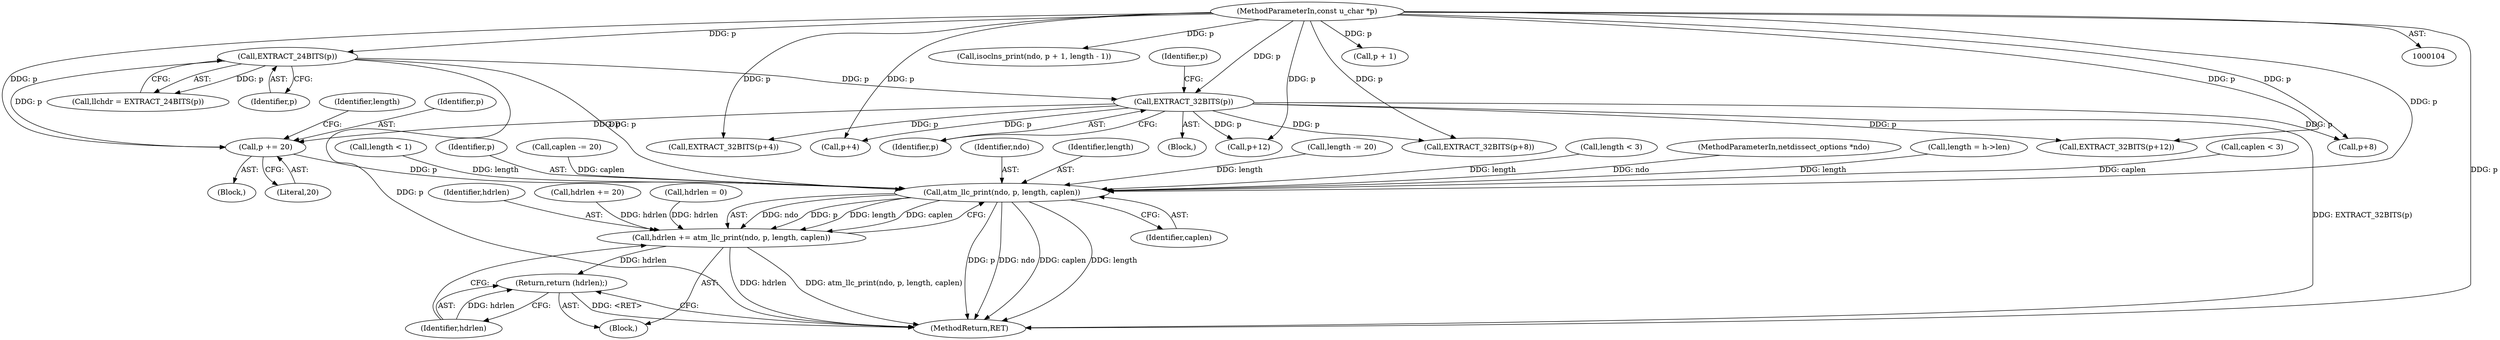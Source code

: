 digraph "0_tcpdump_1dcd10aceabbc03bf571ea32b892c522cbe923de@pointer" {
"1000247" [label="(Call,p += 20)"];
"1000186" [label="(Call,EXTRACT_24BITS(p))"];
"1000107" [label="(MethodParameterIn,const u_char *p)"];
"1000231" [label="(Call,EXTRACT_32BITS(p))"];
"1000261" [label="(Call,atm_llc_print(ndo, p, length, caplen))"];
"1000259" [label="(Call,hdrlen += atm_llc_print(ndo, p, length, caplen))"];
"1000266" [label="(Return,return (hdrlen);)"];
"1000236" [label="(Identifier,p)"];
"1000157" [label="(Call,isoclns_print(ndo, p + 1, length - 1))"];
"1000230" [label="(Block,)"];
"1000187" [label="(Identifier,p)"];
"1000107" [label="(MethodParameterIn,const u_char *p)"];
"1000172" [label="(Call,length < 3)"];
"1000239" [label="(Call,EXTRACT_32BITS(p+8))"];
"1000231" [label="(Call,EXTRACT_32BITS(p))"];
"1000232" [label="(Identifier,p)"];
"1000234" [label="(Call,EXTRACT_32BITS(p+4))"];
"1000268" [label="(MethodReturn,RET)"];
"1000105" [label="(MethodParameterIn,netdissect_options *ndo)"];
"1000251" [label="(Identifier,length)"];
"1000265" [label="(Identifier,caplen)"];
"1000248" [label="(Identifier,p)"];
"1000266" [label="(Return,return (hdrlen);)"];
"1000235" [label="(Call,p+4)"];
"1000116" [label="(Call,length = h->len)"];
"1000169" [label="(Call,caplen < 3)"];
"1000259" [label="(Call,hdrlen += atm_llc_print(ndo, p, length, caplen))"];
"1000131" [label="(Call,length < 1)"];
"1000263" [label="(Identifier,p)"];
"1000260" [label="(Identifier,hdrlen)"];
"1000261" [label="(Call,atm_llc_print(ndo, p, length, caplen))"];
"1000253" [label="(Call,caplen -= 20)"];
"1000249" [label="(Literal,20)"];
"1000184" [label="(Call,llchdr = EXTRACT_24BITS(p))"];
"1000159" [label="(Call,p + 1)"];
"1000244" [label="(Call,p+12)"];
"1000262" [label="(Identifier,ndo)"];
"1000264" [label="(Identifier,length)"];
"1000267" [label="(Identifier,hdrlen)"];
"1000256" [label="(Call,hdrlen += 20)"];
"1000108" [label="(Block,)"];
"1000203" [label="(Block,)"];
"1000250" [label="(Call,length -= 20)"];
"1000123" [label="(Call,hdrlen = 0)"];
"1000243" [label="(Call,EXTRACT_32BITS(p+12))"];
"1000240" [label="(Call,p+8)"];
"1000186" [label="(Call,EXTRACT_24BITS(p))"];
"1000247" [label="(Call,p += 20)"];
"1000247" -> "1000203"  [label="AST: "];
"1000247" -> "1000249"  [label="CFG: "];
"1000248" -> "1000247"  [label="AST: "];
"1000249" -> "1000247"  [label="AST: "];
"1000251" -> "1000247"  [label="CFG: "];
"1000186" -> "1000247"  [label="DDG: p"];
"1000107" -> "1000247"  [label="DDG: p"];
"1000231" -> "1000247"  [label="DDG: p"];
"1000247" -> "1000261"  [label="DDG: p"];
"1000186" -> "1000184"  [label="AST: "];
"1000186" -> "1000187"  [label="CFG: "];
"1000187" -> "1000186"  [label="AST: "];
"1000184" -> "1000186"  [label="CFG: "];
"1000186" -> "1000268"  [label="DDG: p"];
"1000186" -> "1000184"  [label="DDG: p"];
"1000107" -> "1000186"  [label="DDG: p"];
"1000186" -> "1000231"  [label="DDG: p"];
"1000186" -> "1000261"  [label="DDG: p"];
"1000107" -> "1000104"  [label="AST: "];
"1000107" -> "1000268"  [label="DDG: p"];
"1000107" -> "1000157"  [label="DDG: p"];
"1000107" -> "1000159"  [label="DDG: p"];
"1000107" -> "1000231"  [label="DDG: p"];
"1000107" -> "1000234"  [label="DDG: p"];
"1000107" -> "1000235"  [label="DDG: p"];
"1000107" -> "1000239"  [label="DDG: p"];
"1000107" -> "1000240"  [label="DDG: p"];
"1000107" -> "1000243"  [label="DDG: p"];
"1000107" -> "1000244"  [label="DDG: p"];
"1000107" -> "1000261"  [label="DDG: p"];
"1000231" -> "1000230"  [label="AST: "];
"1000231" -> "1000232"  [label="CFG: "];
"1000232" -> "1000231"  [label="AST: "];
"1000236" -> "1000231"  [label="CFG: "];
"1000231" -> "1000268"  [label="DDG: EXTRACT_32BITS(p)"];
"1000231" -> "1000234"  [label="DDG: p"];
"1000231" -> "1000235"  [label="DDG: p"];
"1000231" -> "1000239"  [label="DDG: p"];
"1000231" -> "1000240"  [label="DDG: p"];
"1000231" -> "1000243"  [label="DDG: p"];
"1000231" -> "1000244"  [label="DDG: p"];
"1000261" -> "1000259"  [label="AST: "];
"1000261" -> "1000265"  [label="CFG: "];
"1000262" -> "1000261"  [label="AST: "];
"1000263" -> "1000261"  [label="AST: "];
"1000264" -> "1000261"  [label="AST: "];
"1000265" -> "1000261"  [label="AST: "];
"1000259" -> "1000261"  [label="CFG: "];
"1000261" -> "1000268"  [label="DDG: ndo"];
"1000261" -> "1000268"  [label="DDG: caplen"];
"1000261" -> "1000268"  [label="DDG: length"];
"1000261" -> "1000268"  [label="DDG: p"];
"1000261" -> "1000259"  [label="DDG: ndo"];
"1000261" -> "1000259"  [label="DDG: p"];
"1000261" -> "1000259"  [label="DDG: length"];
"1000261" -> "1000259"  [label="DDG: caplen"];
"1000105" -> "1000261"  [label="DDG: ndo"];
"1000116" -> "1000261"  [label="DDG: length"];
"1000250" -> "1000261"  [label="DDG: length"];
"1000131" -> "1000261"  [label="DDG: length"];
"1000172" -> "1000261"  [label="DDG: length"];
"1000253" -> "1000261"  [label="DDG: caplen"];
"1000169" -> "1000261"  [label="DDG: caplen"];
"1000259" -> "1000108"  [label="AST: "];
"1000260" -> "1000259"  [label="AST: "];
"1000267" -> "1000259"  [label="CFG: "];
"1000259" -> "1000268"  [label="DDG: hdrlen"];
"1000259" -> "1000268"  [label="DDG: atm_llc_print(ndo, p, length, caplen)"];
"1000256" -> "1000259"  [label="DDG: hdrlen"];
"1000123" -> "1000259"  [label="DDG: hdrlen"];
"1000259" -> "1000266"  [label="DDG: hdrlen"];
"1000266" -> "1000108"  [label="AST: "];
"1000266" -> "1000267"  [label="CFG: "];
"1000267" -> "1000266"  [label="AST: "];
"1000268" -> "1000266"  [label="CFG: "];
"1000266" -> "1000268"  [label="DDG: <RET>"];
"1000267" -> "1000266"  [label="DDG: hdrlen"];
}
